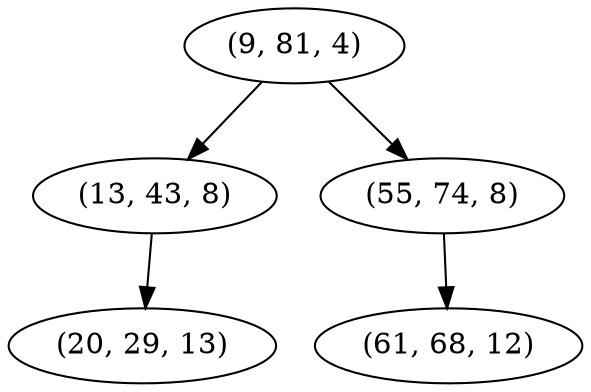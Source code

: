 digraph tree {
    "(9, 81, 4)";
    "(13, 43, 8)";
    "(20, 29, 13)";
    "(55, 74, 8)";
    "(61, 68, 12)";
    "(9, 81, 4)" -> "(13, 43, 8)";
    "(9, 81, 4)" -> "(55, 74, 8)";
    "(13, 43, 8)" -> "(20, 29, 13)";
    "(55, 74, 8)" -> "(61, 68, 12)";
}
